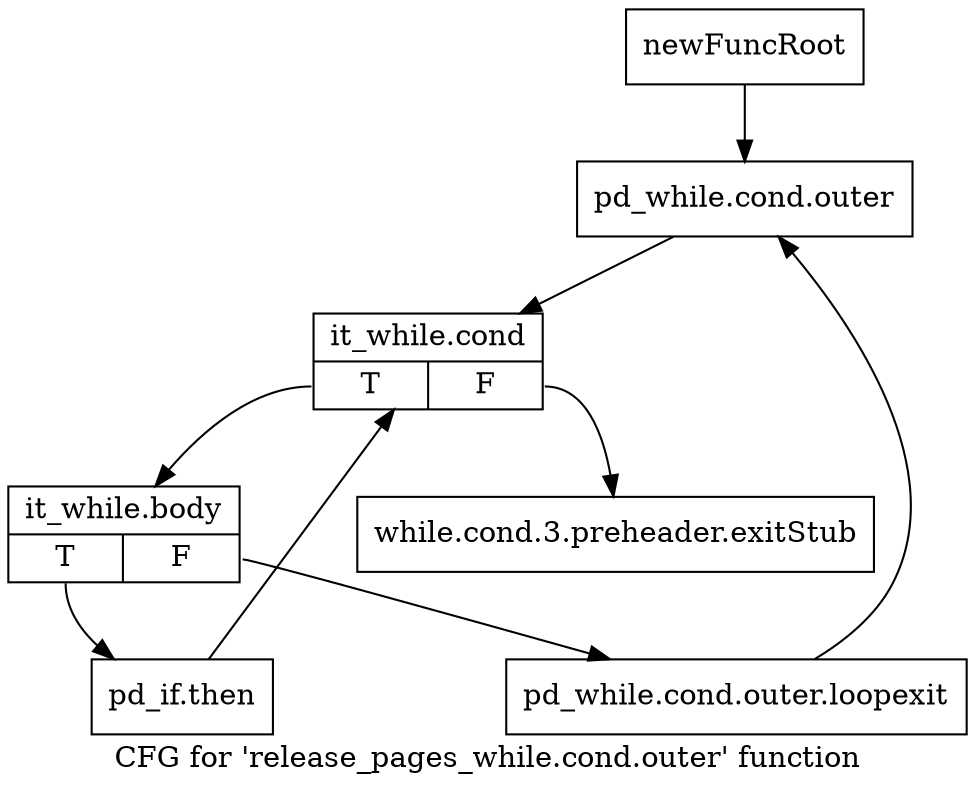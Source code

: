 digraph "CFG for 'release_pages_while.cond.outer' function" {
	label="CFG for 'release_pages_while.cond.outer' function";

	Node0xc6b7d60 [shape=record,label="{newFuncRoot}"];
	Node0xc6b7d60 -> Node0xc6b8160;
	Node0xc6b7db0 [shape=record,label="{while.cond.3.preheader.exitStub}"];
	Node0xc6b8160 [shape=record,label="{pd_while.cond.outer}"];
	Node0xc6b8160 -> Node0xc6b81b0;
	Node0xc6b81b0 [shape=record,label="{it_while.cond|{<s0>T|<s1>F}}"];
	Node0xc6b81b0:s0 -> Node0xc6b8200;
	Node0xc6b81b0:s1 -> Node0xc6b7db0;
	Node0xc6b8200 [shape=record,label="{it_while.body|{<s0>T|<s1>F}}"];
	Node0xc6b8200:s0 -> Node0xc6b82a0;
	Node0xc6b8200:s1 -> Node0xc6b8250;
	Node0xc6b8250 [shape=record,label="{pd_while.cond.outer.loopexit}"];
	Node0xc6b8250 -> Node0xc6b8160;
	Node0xc6b82a0 [shape=record,label="{pd_if.then}"];
	Node0xc6b82a0 -> Node0xc6b81b0;
}

